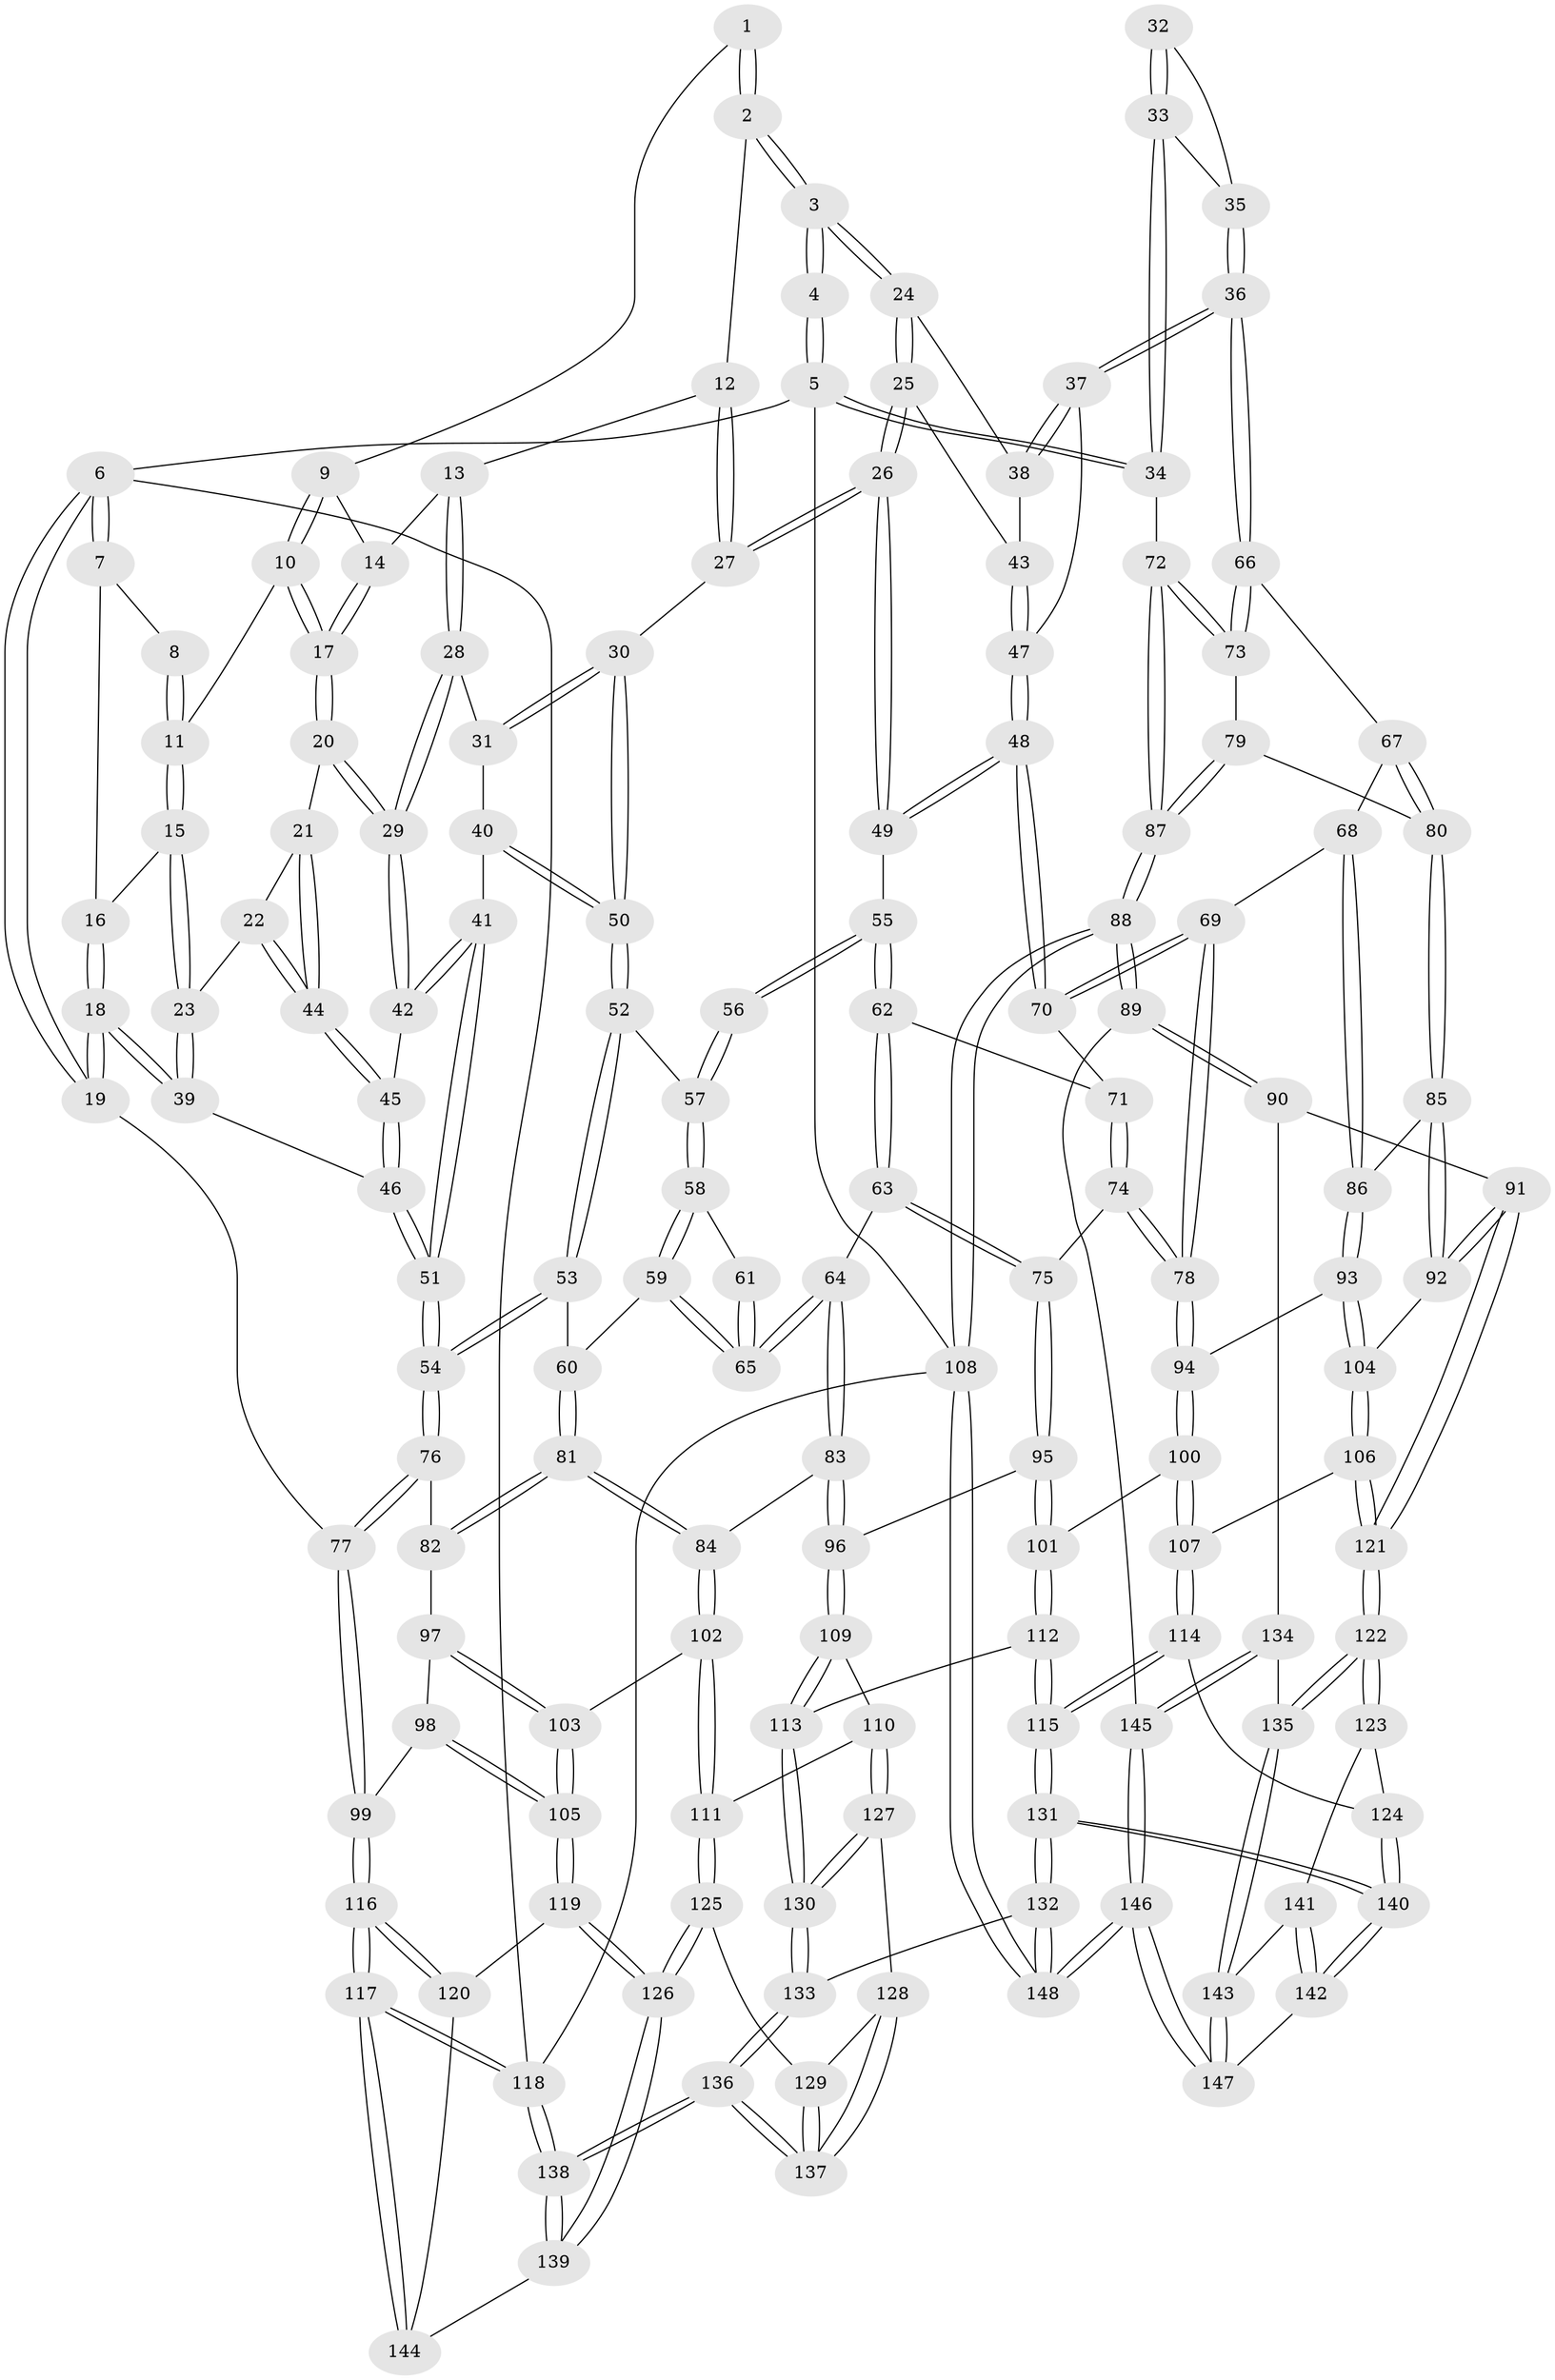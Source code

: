 // Generated by graph-tools (version 1.1) at 2025/11/02/27/25 16:11:51]
// undirected, 148 vertices, 367 edges
graph export_dot {
graph [start="1"]
  node [color=gray90,style=filled];
  1 [pos="+0.317004659116921+0"];
  2 [pos="+0.44738033034484537+0"];
  3 [pos="+0.6568962444633902+0"];
  4 [pos="+0.7365553564944867+0"];
  5 [pos="+1+0"];
  6 [pos="+0+0"];
  7 [pos="+0+0"];
  8 [pos="+0.043390841190392+0"];
  9 [pos="+0.22603046704437488+0.02682856043473784"];
  10 [pos="+0.1911716877872173+0.06391283098575544"];
  11 [pos="+0.163719988552027+0.0599251627262697"];
  12 [pos="+0.36975779307698137+0.011551368114759826"];
  13 [pos="+0.35152476684900896+0.04570072300714149"];
  14 [pos="+0.2859901026058441+0.07037184251834692"];
  15 [pos="+0.10921424481005618+0.09833742614514134"];
  16 [pos="+0.0604220092896077+0.05572842816738749"];
  17 [pos="+0.2347884404413721+0.11826301512341417"];
  18 [pos="+0+0.3046318716336336"];
  19 [pos="+0+0.30841901531667865"];
  20 [pos="+0.23613014122677245+0.17512052231385067"];
  21 [pos="+0.22791825098864527+0.1765149226827466"];
  22 [pos="+0.12273879784090166+0.15475323020392093"];
  23 [pos="+0.10883394693951336+0.14779609489229073"];
  24 [pos="+0.6501580530791264+0"];
  25 [pos="+0.5773616011425489+0.13382847762329442"];
  26 [pos="+0.5269763980059212+0.22092753203687546"];
  27 [pos="+0.4893263664190362+0.22291395523755572"];
  28 [pos="+0.35171053701741994+0.13818825063000664"];
  29 [pos="+0.2502385284588869+0.18464607269222277"];
  30 [pos="+0.4823274047789699+0.2240351738471419"];
  31 [pos="+0.36055188066175653+0.1460217275990895"];
  32 [pos="+0.8666635490619168+0.024886469133040177"];
  33 [pos="+1+0.19692856853495017"];
  34 [pos="+1+0.19847720613253605"];
  35 [pos="+0.8813999200540137+0.26458128702780376"];
  36 [pos="+0.8723455930398623+0.27281628090629234"];
  37 [pos="+0.8500738595258998+0.27043563096855117"];
  38 [pos="+0.7644526474356105+0.16766675211741408"];
  39 [pos="+0+0.2736001195395511"];
  40 [pos="+0.31944830773490124+0.2690177419391994"];
  41 [pos="+0.28293171344347384+0.2653766261027631"];
  42 [pos="+0.27959121184961616+0.2598614710497084"];
  43 [pos="+0.6969272279892645+0.20793213298853655"];
  44 [pos="+0.15157468153163317+0.2606776578818863"];
  45 [pos="+0.1483356582663701+0.26884174383505793"];
  46 [pos="+0.12139690409212742+0.30518687945787015"];
  47 [pos="+0.7541624990440164+0.29565695651179685"];
  48 [pos="+0.6725683354002082+0.35192562752528955"];
  49 [pos="+0.5572749879044306+0.2824071409082613"];
  50 [pos="+0.3898101613249678+0.2855275010195766"];
  51 [pos="+0.21384246085218836+0.3989115029385732"];
  52 [pos="+0.38908789548458644+0.2928481185590078"];
  53 [pos="+0.3699310279747076+0.3849398561383493"];
  54 [pos="+0.22081821147913336+0.4340401094134097"];
  55 [pos="+0.5523469921016378+0.29328800576502334"];
  56 [pos="+0.5186408947379554+0.3262643254795013"];
  57 [pos="+0.4532576835837098+0.37293967738488104"];
  58 [pos="+0.4284866536431549+0.4183771399354209"];
  59 [pos="+0.42234371057504283+0.42839582949333466"];
  60 [pos="+0.41589494236091445+0.426546851387202"];
  61 [pos="+0.49107062999194295+0.3723522203322387"];
  62 [pos="+0.53502641707859+0.39295569318704476"];
  63 [pos="+0.49822441539835205+0.4792941325115419"];
  64 [pos="+0.4797058139268073+0.47690253460132676"];
  65 [pos="+0.45517083788080126+0.45287122816794984"];
  66 [pos="+0.8860621309074987+0.3573738076388712"];
  67 [pos="+0.8772317081873258+0.3812218156014429"];
  68 [pos="+0.8226899082802934+0.4540678782430539"];
  69 [pos="+0.7129167383523282+0.4606696923988007"];
  70 [pos="+0.6730556275982256+0.3559510378887312"];
  71 [pos="+0.5903807356002297+0.4337455006049088"];
  72 [pos="+1+0.42830510221498597"];
  73 [pos="+1+0.42364248948985517"];
  74 [pos="+0.5519050306169071+0.5167266037677565"];
  75 [pos="+0.5507983701810432+0.5170406366053786"];
  76 [pos="+0.21554054658099542+0.454708117885972"];
  77 [pos="+0+0.42749685360223744"];
  78 [pos="+0.6867743930849816+0.5201083194588025"];
  79 [pos="+0.947274719514991+0.49278100097785843"];
  80 [pos="+0.9430353989976826+0.4943239426862447"];
  81 [pos="+0.28989210742523275+0.5691455758485781"];
  82 [pos="+0.21810822794391857+0.4667627776187217"];
  83 [pos="+0.3788801842960326+0.5807447025676657"];
  84 [pos="+0.29049019729008724+0.570573309296356"];
  85 [pos="+0.8924128429513398+0.5695391198843118"];
  86 [pos="+0.8710169129980919+0.5585281096580325"];
  87 [pos="+1+0.6372555851445035"];
  88 [pos="+1+0.7313211785603103"];
  89 [pos="+1+0.7319774580367303"];
  90 [pos="+0.9980942222492118+0.6898512605487861"];
  91 [pos="+0.9834087166939697+0.6857895594931926"];
  92 [pos="+0.9425562185414882+0.645159402831768"];
  93 [pos="+0.7414945251258617+0.5979879104369489"];
  94 [pos="+0.7013686922400815+0.5638517729046767"];
  95 [pos="+0.5459824731241698+0.5405558656509445"];
  96 [pos="+0.4491846692878495+0.6366414782419217"];
  97 [pos="+0.1064755140311777+0.5626985863850766"];
  98 [pos="+0.02810207590263478+0.5800924946159858"];
  99 [pos="+0+0.45178268144185274"];
  100 [pos="+0.6106241375885827+0.655247226052486"];
  101 [pos="+0.5884793961996464+0.656270402594225"];
  102 [pos="+0.25504041065159705+0.6643775217679835"];
  103 [pos="+0.18677226203865951+0.6879089714597384"];
  104 [pos="+0.7528892756965266+0.661032517171409"];
  105 [pos="+0.10051879955833479+0.7472603940886422"];
  106 [pos="+0.7468789786620704+0.6977908290387564"];
  107 [pos="+0.6627138720497266+0.7042780298934952"];
  108 [pos="+1+1"];
  109 [pos="+0.48214260994491526+0.7230693555525842"];
  110 [pos="+0.3229149784803609+0.7267245475809865"];
  111 [pos="+0.2762874110276342+0.6945503790546269"];
  112 [pos="+0.4954594981478218+0.7329699844527453"];
  113 [pos="+0.4910669838004168+0.7313263313561942"];
  114 [pos="+0.6270515944918638+0.8012525790669367"];
  115 [pos="+0.5592297374957582+0.8257156045085822"];
  116 [pos="+0+0.9127202392068812"];
  117 [pos="+0+0.9526954995945884"];
  118 [pos="+0+1"];
  119 [pos="+0.09564096305527732+0.7566987413931495"];
  120 [pos="+0.08123508983338794+0.7666782409544213"];
  121 [pos="+0.7907305185380111+0.785047602043401"];
  122 [pos="+0.7882440271237993+0.7925857119311427"];
  123 [pos="+0.7159646998105267+0.814214267862402"];
  124 [pos="+0.70827726830703+0.813723857860088"];
  125 [pos="+0.25315751156025856+0.8151659358106144"];
  126 [pos="+0.20619041715573452+0.8480867431575213"];
  127 [pos="+0.3402193596521049+0.8032333380392847"];
  128 [pos="+0.3348524217277648+0.8104788882870669"];
  129 [pos="+0.28325398952750563+0.8254609112850567"];
  130 [pos="+0.4007316174753313+0.8199641030783448"];
  131 [pos="+0.5347186409217292+1"];
  132 [pos="+0.47269825978622465+1"];
  133 [pos="+0.41934724849272437+1"];
  134 [pos="+0.8463572851332889+0.894302757696995"];
  135 [pos="+0.8182886328500705+0.8694899064136629"];
  136 [pos="+0.34742324926900553+1"];
  137 [pos="+0.32983390497000237+0.9878313870301072"];
  138 [pos="+0.2970722261908473+1"];
  139 [pos="+0.24341411193062404+1"];
  140 [pos="+0.599372663452661+0.9926083722984086"];
  141 [pos="+0.7113675794089948+0.8364777952511592"];
  142 [pos="+0.6644077045408999+0.9571373873230556"];
  143 [pos="+0.7256999362494874+0.9383290088307717"];
  144 [pos="+0.11569038325014307+0.9111960179651758"];
  145 [pos="+0.8774690710855899+0.9252218034129001"];
  146 [pos="+0.8879184126596729+1"];
  147 [pos="+0.7253410540982357+0.938696656149801"];
  148 [pos="+0.9529224284873105+1"];
  1 -- 2;
  1 -- 2;
  1 -- 9;
  2 -- 3;
  2 -- 3;
  2 -- 12;
  3 -- 4;
  3 -- 4;
  3 -- 24;
  3 -- 24;
  4 -- 5;
  4 -- 5;
  5 -- 6;
  5 -- 34;
  5 -- 34;
  5 -- 108;
  6 -- 7;
  6 -- 7;
  6 -- 19;
  6 -- 19;
  6 -- 118;
  7 -- 8;
  7 -- 16;
  8 -- 11;
  8 -- 11;
  9 -- 10;
  9 -- 10;
  9 -- 14;
  10 -- 11;
  10 -- 17;
  10 -- 17;
  11 -- 15;
  11 -- 15;
  12 -- 13;
  12 -- 27;
  12 -- 27;
  13 -- 14;
  13 -- 28;
  13 -- 28;
  14 -- 17;
  14 -- 17;
  15 -- 16;
  15 -- 23;
  15 -- 23;
  16 -- 18;
  16 -- 18;
  17 -- 20;
  17 -- 20;
  18 -- 19;
  18 -- 19;
  18 -- 39;
  18 -- 39;
  19 -- 77;
  20 -- 21;
  20 -- 29;
  20 -- 29;
  21 -- 22;
  21 -- 44;
  21 -- 44;
  22 -- 23;
  22 -- 44;
  22 -- 44;
  23 -- 39;
  23 -- 39;
  24 -- 25;
  24 -- 25;
  24 -- 38;
  25 -- 26;
  25 -- 26;
  25 -- 43;
  26 -- 27;
  26 -- 27;
  26 -- 49;
  26 -- 49;
  27 -- 30;
  28 -- 29;
  28 -- 29;
  28 -- 31;
  29 -- 42;
  29 -- 42;
  30 -- 31;
  30 -- 31;
  30 -- 50;
  30 -- 50;
  31 -- 40;
  32 -- 33;
  32 -- 33;
  32 -- 35;
  33 -- 34;
  33 -- 34;
  33 -- 35;
  34 -- 72;
  35 -- 36;
  35 -- 36;
  36 -- 37;
  36 -- 37;
  36 -- 66;
  36 -- 66;
  37 -- 38;
  37 -- 38;
  37 -- 47;
  38 -- 43;
  39 -- 46;
  40 -- 41;
  40 -- 50;
  40 -- 50;
  41 -- 42;
  41 -- 42;
  41 -- 51;
  41 -- 51;
  42 -- 45;
  43 -- 47;
  43 -- 47;
  44 -- 45;
  44 -- 45;
  45 -- 46;
  45 -- 46;
  46 -- 51;
  46 -- 51;
  47 -- 48;
  47 -- 48;
  48 -- 49;
  48 -- 49;
  48 -- 70;
  48 -- 70;
  49 -- 55;
  50 -- 52;
  50 -- 52;
  51 -- 54;
  51 -- 54;
  52 -- 53;
  52 -- 53;
  52 -- 57;
  53 -- 54;
  53 -- 54;
  53 -- 60;
  54 -- 76;
  54 -- 76;
  55 -- 56;
  55 -- 56;
  55 -- 62;
  55 -- 62;
  56 -- 57;
  56 -- 57;
  57 -- 58;
  57 -- 58;
  58 -- 59;
  58 -- 59;
  58 -- 61;
  59 -- 60;
  59 -- 65;
  59 -- 65;
  60 -- 81;
  60 -- 81;
  61 -- 65;
  61 -- 65;
  62 -- 63;
  62 -- 63;
  62 -- 71;
  63 -- 64;
  63 -- 75;
  63 -- 75;
  64 -- 65;
  64 -- 65;
  64 -- 83;
  64 -- 83;
  66 -- 67;
  66 -- 73;
  66 -- 73;
  67 -- 68;
  67 -- 80;
  67 -- 80;
  68 -- 69;
  68 -- 86;
  68 -- 86;
  69 -- 70;
  69 -- 70;
  69 -- 78;
  69 -- 78;
  70 -- 71;
  71 -- 74;
  71 -- 74;
  72 -- 73;
  72 -- 73;
  72 -- 87;
  72 -- 87;
  73 -- 79;
  74 -- 75;
  74 -- 78;
  74 -- 78;
  75 -- 95;
  75 -- 95;
  76 -- 77;
  76 -- 77;
  76 -- 82;
  77 -- 99;
  77 -- 99;
  78 -- 94;
  78 -- 94;
  79 -- 80;
  79 -- 87;
  79 -- 87;
  80 -- 85;
  80 -- 85;
  81 -- 82;
  81 -- 82;
  81 -- 84;
  81 -- 84;
  82 -- 97;
  83 -- 84;
  83 -- 96;
  83 -- 96;
  84 -- 102;
  84 -- 102;
  85 -- 86;
  85 -- 92;
  85 -- 92;
  86 -- 93;
  86 -- 93;
  87 -- 88;
  87 -- 88;
  88 -- 89;
  88 -- 89;
  88 -- 108;
  88 -- 108;
  89 -- 90;
  89 -- 90;
  89 -- 145;
  90 -- 91;
  90 -- 134;
  91 -- 92;
  91 -- 92;
  91 -- 121;
  91 -- 121;
  92 -- 104;
  93 -- 94;
  93 -- 104;
  93 -- 104;
  94 -- 100;
  94 -- 100;
  95 -- 96;
  95 -- 101;
  95 -- 101;
  96 -- 109;
  96 -- 109;
  97 -- 98;
  97 -- 103;
  97 -- 103;
  98 -- 99;
  98 -- 105;
  98 -- 105;
  99 -- 116;
  99 -- 116;
  100 -- 101;
  100 -- 107;
  100 -- 107;
  101 -- 112;
  101 -- 112;
  102 -- 103;
  102 -- 111;
  102 -- 111;
  103 -- 105;
  103 -- 105;
  104 -- 106;
  104 -- 106;
  105 -- 119;
  105 -- 119;
  106 -- 107;
  106 -- 121;
  106 -- 121;
  107 -- 114;
  107 -- 114;
  108 -- 148;
  108 -- 148;
  108 -- 118;
  109 -- 110;
  109 -- 113;
  109 -- 113;
  110 -- 111;
  110 -- 127;
  110 -- 127;
  111 -- 125;
  111 -- 125;
  112 -- 113;
  112 -- 115;
  112 -- 115;
  113 -- 130;
  113 -- 130;
  114 -- 115;
  114 -- 115;
  114 -- 124;
  115 -- 131;
  115 -- 131;
  116 -- 117;
  116 -- 117;
  116 -- 120;
  116 -- 120;
  117 -- 118;
  117 -- 118;
  117 -- 144;
  117 -- 144;
  118 -- 138;
  118 -- 138;
  119 -- 120;
  119 -- 126;
  119 -- 126;
  120 -- 144;
  121 -- 122;
  121 -- 122;
  122 -- 123;
  122 -- 123;
  122 -- 135;
  122 -- 135;
  123 -- 124;
  123 -- 141;
  124 -- 140;
  124 -- 140;
  125 -- 126;
  125 -- 126;
  125 -- 129;
  126 -- 139;
  126 -- 139;
  127 -- 128;
  127 -- 130;
  127 -- 130;
  128 -- 129;
  128 -- 137;
  128 -- 137;
  129 -- 137;
  129 -- 137;
  130 -- 133;
  130 -- 133;
  131 -- 132;
  131 -- 132;
  131 -- 140;
  131 -- 140;
  132 -- 133;
  132 -- 148;
  132 -- 148;
  133 -- 136;
  133 -- 136;
  134 -- 135;
  134 -- 145;
  134 -- 145;
  135 -- 143;
  135 -- 143;
  136 -- 137;
  136 -- 137;
  136 -- 138;
  136 -- 138;
  138 -- 139;
  138 -- 139;
  139 -- 144;
  140 -- 142;
  140 -- 142;
  141 -- 142;
  141 -- 142;
  141 -- 143;
  142 -- 147;
  143 -- 147;
  143 -- 147;
  145 -- 146;
  145 -- 146;
  146 -- 147;
  146 -- 147;
  146 -- 148;
  146 -- 148;
}
